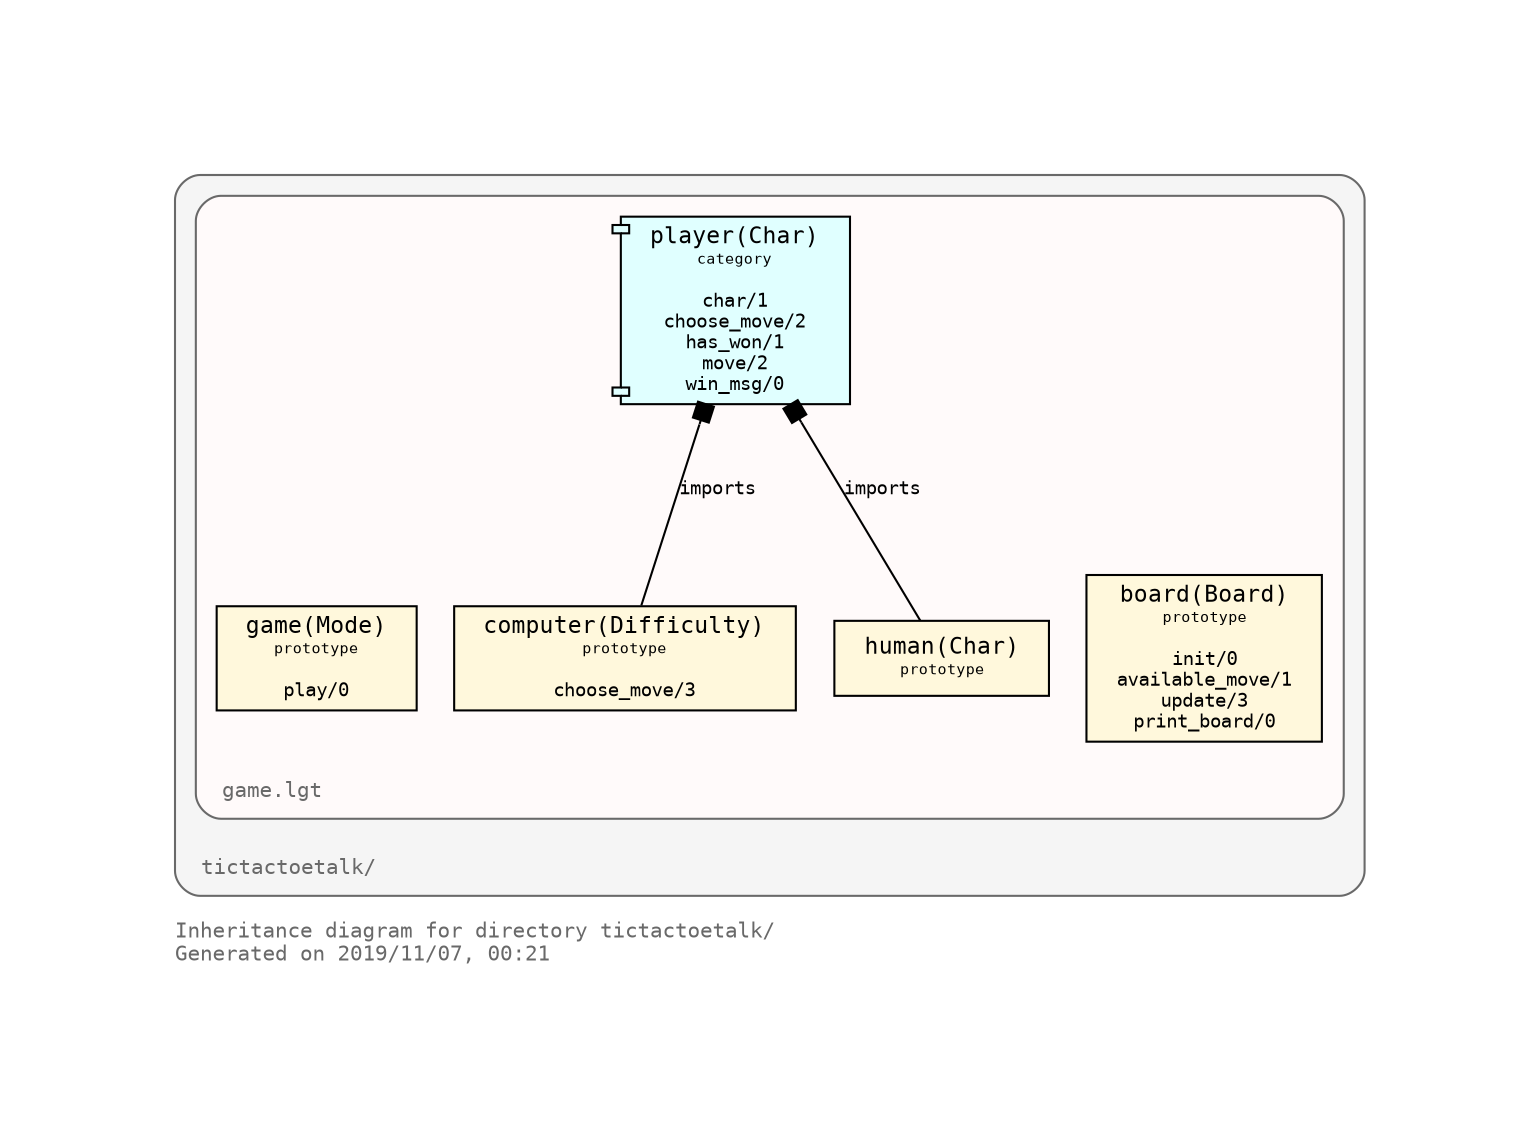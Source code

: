 digraph "tictactoetalk" {
rankdir="BT"
ranksep="1.0"
compound="true"
splines="true"
pack="true"
clusterrank="local"
labeljust="l"
margin="1.0"
fontname="Courier"
fontsize="10"
fontcolor="dimgray"
pencolor="dimgray"
node [shape="ellipse",style="filled",fillcolor="white",fontname="Courier",fontsize="9"]
edge [fontname="Courier",fontsize="9"]
label="Inheritance diagram for directory tictactoetalk/\lGenerated on 2019/11/07, 00:21\l"

subgraph "cluster_directory_tictactoetalk" {
bgcolor="whitesmoke"
style="rounded"
margin="10"
label=<<TABLE border="0" cellborder="0"><TR><TD tooltip="tictactoetalk/">tictactoetalk/</TD></TR></TABLE>>
tooltip="tictactoetalk/"
subgraph "cluster_file_/home/paul/Development/tictactoetalk/loader.lgt" {
bgcolor="snow"
style="rounded"
margin="10"
label=<<TABLE border="0" cellborder="0"><TR><TD tooltip="tictactoetalk/loader.lgt">loader.lgt</TD></TR></TABLE>>
tooltip="tictactoetalk/loader.lgt"
}

subgraph "cluster_file_/home/paul/Development/tictactoetalk/game.lgt" {
bgcolor="snow"
style="rounded"
margin="10"
label=<<TABLE border="0" cellborder="0"><TR><TD tooltip="tictactoetalk/game.lgt">game.lgt</TD></TR></TABLE>>
tooltip="tictactoetalk/game.lgt"
"board(Board)" [shape="box",tooltip="prototype",style="filled",fillcolor="cornsilk",label=<<TABLE border="0" cellborder="0" cellspacing="0" cellpadding="0"><TR><TD> </TD><TD><FONT POINT-SIZE="11">board(Board)</FONT></TD><TD> </TD></TR><TR><TD> </TD><TD><FONT POINT-SIZE="7">prototype</FONT></TD><TD> </TD></TR><TR><TD> </TD></TR><TR><TD> </TD><TD>init/0</TD><TD> </TD></TR><TR><TD> </TD><TD>available_move/1</TD><TD> </TD></TR><TR><TD> </TD><TD>update/3</TD><TD> </TD></TR><TR><TD> </TD><TD>print_board/0</TD><TD> </TD></TR></TABLE>>]
"human(Char)" [shape="box",tooltip="prototype",style="filled",fillcolor="cornsilk",label=<<TABLE border="0" cellborder="0" cellspacing="0" cellpadding="0"><TR><TD> </TD><TD><FONT POINT-SIZE="11">human(Char)</FONT></TD><TD> </TD></TR><TR><TD> </TD><TD><FONT POINT-SIZE="7">prototype</FONT></TD><TD> </TD></TR></TABLE>>]
"computer(Difficulty)" [shape="box",tooltip="prototype",style="filled",fillcolor="cornsilk",label=<<TABLE border="0" cellborder="0" cellspacing="0" cellpadding="0"><TR><TD> </TD><TD><FONT POINT-SIZE="11">computer(Difficulty)</FONT></TD><TD> </TD></TR><TR><TD> </TD><TD><FONT POINT-SIZE="7">prototype</FONT></TD><TD> </TD></TR><TR><TD> </TD></TR><TR><TD> </TD><TD>choose_move/3</TD><TD> </TD></TR></TABLE>>]
"game(Mode)" [shape="box",tooltip="prototype",style="filled",fillcolor="cornsilk",label=<<TABLE border="0" cellborder="0" cellspacing="0" cellpadding="0"><TR><TD> </TD><TD><FONT POINT-SIZE="11">game(Mode)</FONT></TD><TD> </TD></TR><TR><TD> </TD><TD><FONT POINT-SIZE="7">prototype</FONT></TD><TD> </TD></TR><TR><TD> </TD></TR><TR><TD> </TD><TD>play/0</TD><TD> </TD></TR></TABLE>>]
"player(Char)" [shape="component",tooltip="category",style="filled",fillcolor="lightcyan",label=<<TABLE border="0" cellborder="0" cellspacing="0" cellpadding="0"><TR><TD> </TD><TD><FONT POINT-SIZE="11">player(Char)</FONT></TD><TD> </TD></TR><TR><TD> </TD><TD><FONT POINT-SIZE="7">category</FONT></TD><TD> </TD></TR><TR><TD> </TD></TR><TR><TD> </TD><TD>char/1</TD><TD> </TD></TR><TR><TD> </TD><TD>choose_move/2</TD><TD> </TD></TR><TR><TD> </TD><TD>has_won/1</TD><TD> </TD></TR><TR><TD> </TD><TD>move/2</TD><TD> </TD></TR><TR><TD> </TD><TD>win_msg/0</TD><TD> </TD></TR></TABLE>>]
}

"human(Char)" -> "player(Char)" [arrowhead="box",labeltooltip="imports",label=<imports>]
"computer(Difficulty)" -> "player(Char)" [arrowhead="box",labeltooltip="imports",label=<imports>]
}

}
